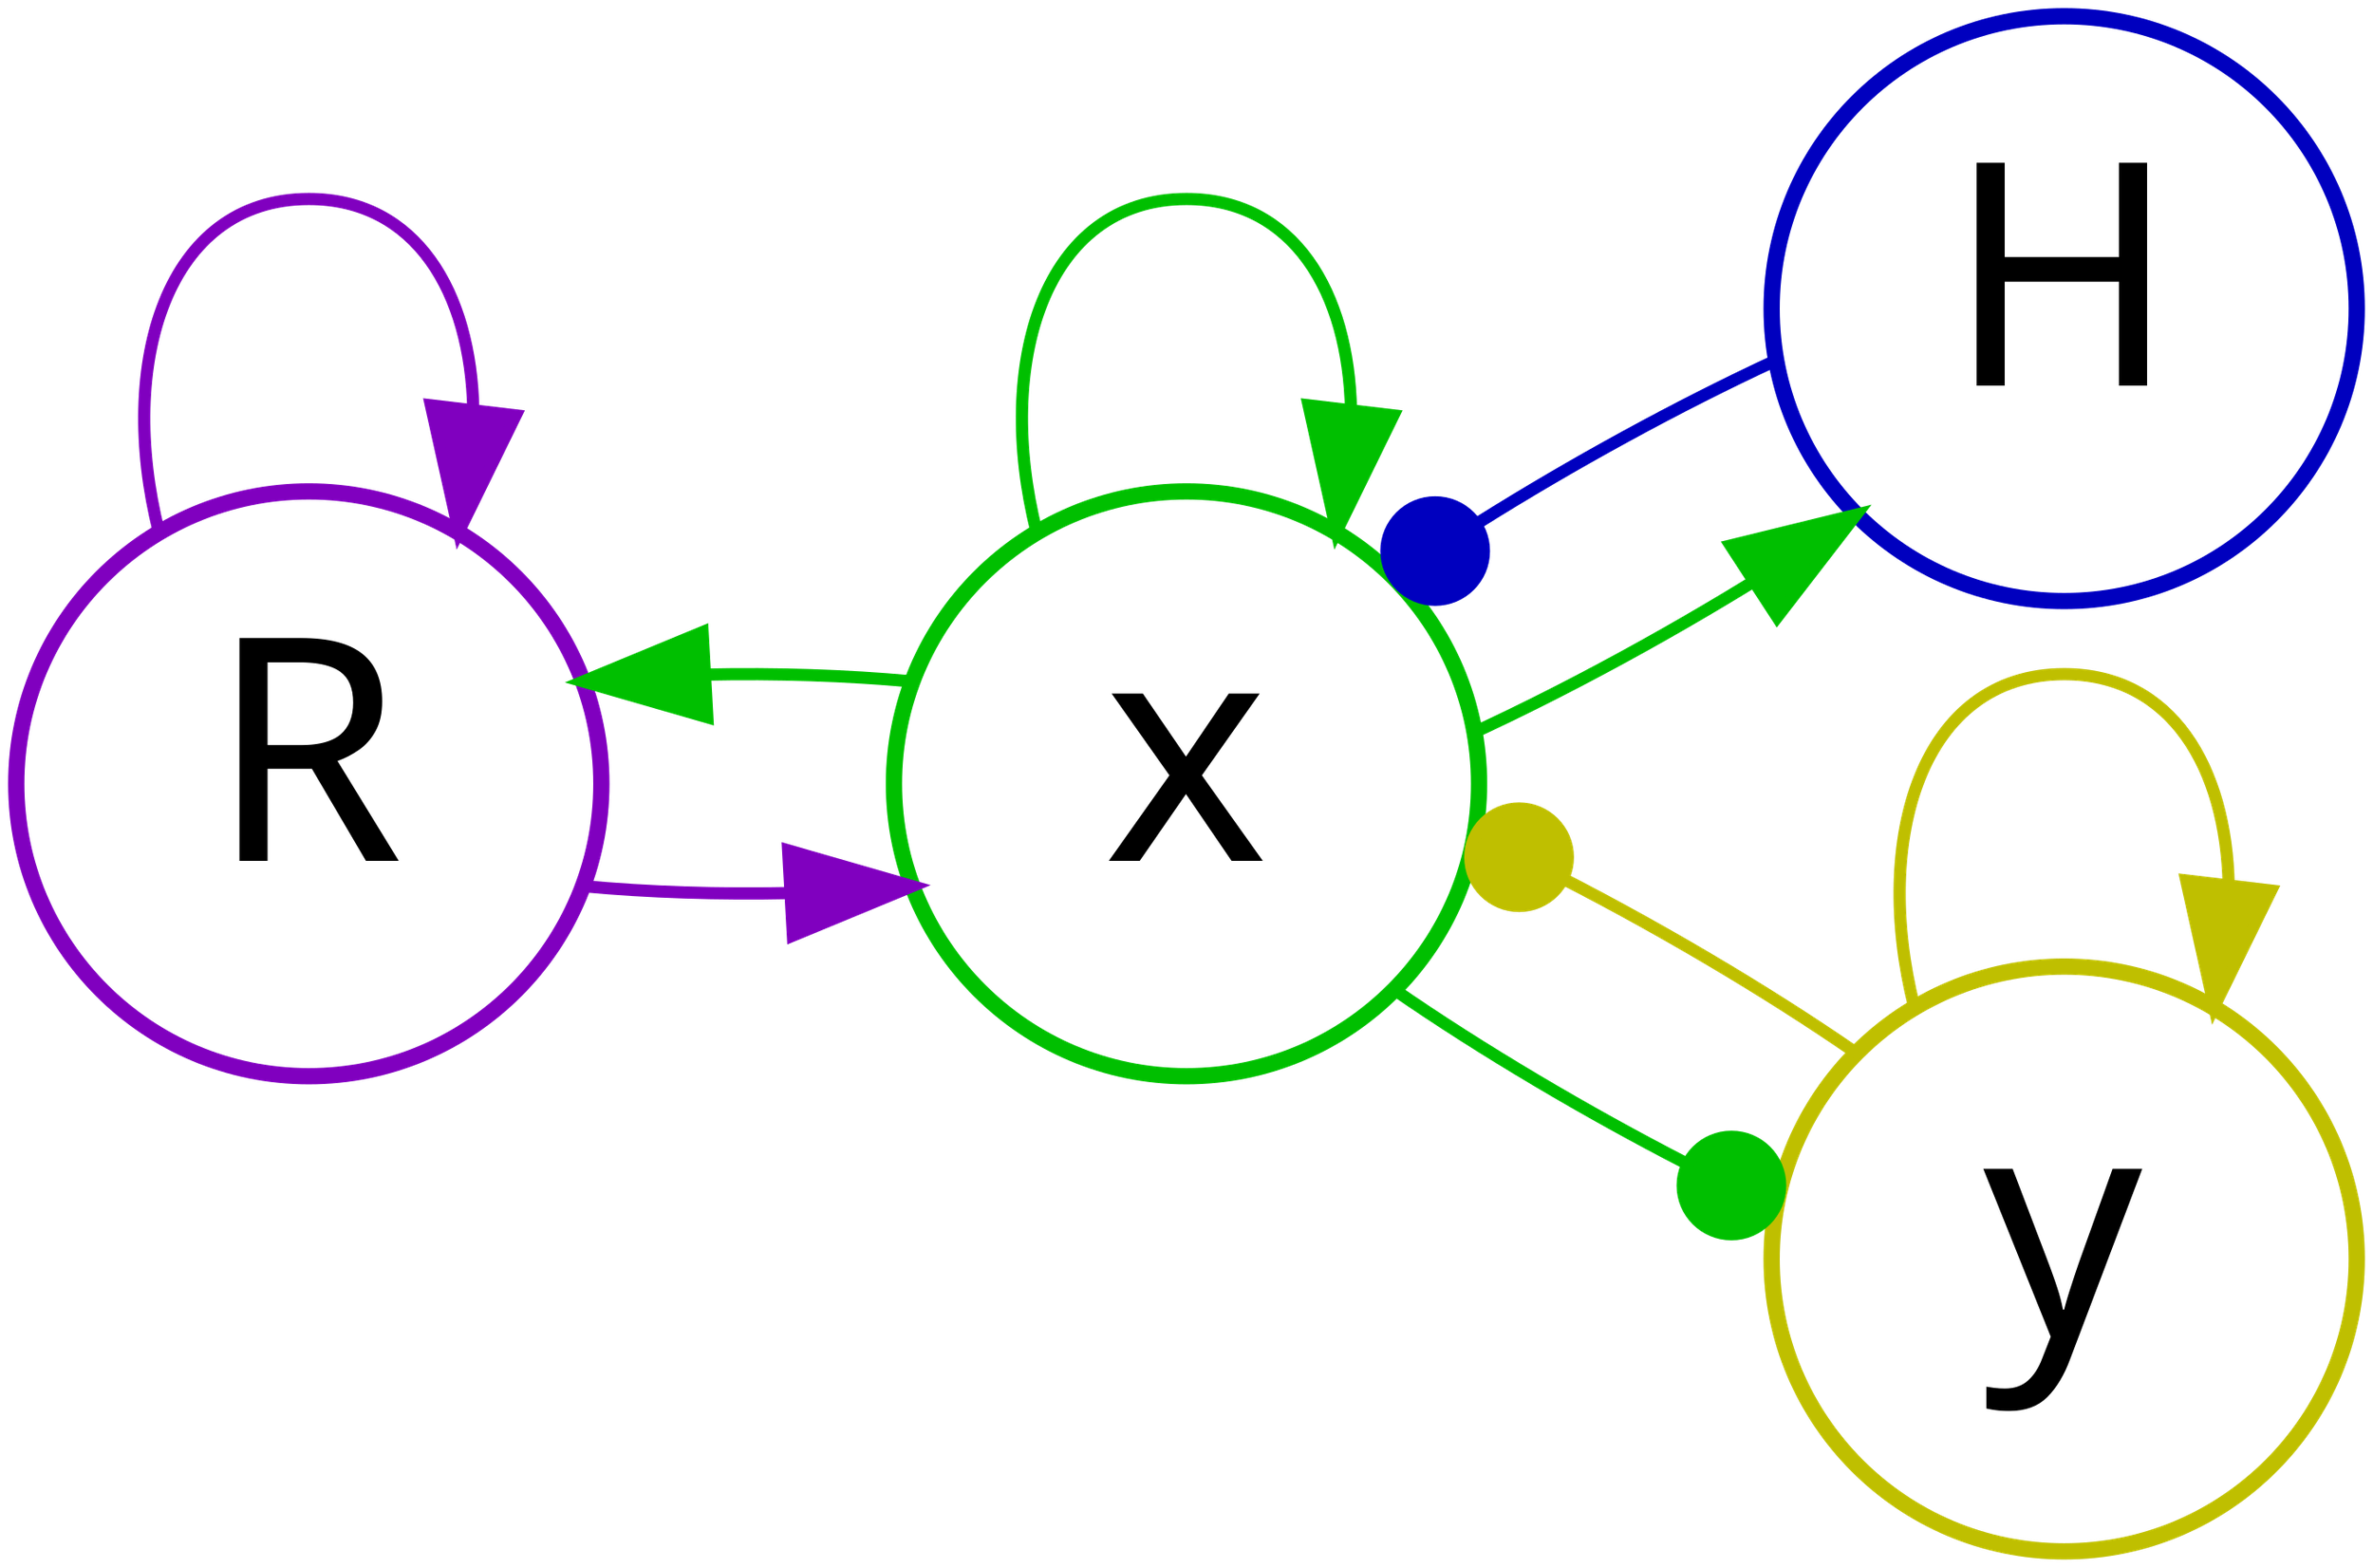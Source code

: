 digraph G {
graph [bgcolor = "transparent", size = "18!,18!", nodesep="1", ranksep="1", rankdir="LR"];
node [fixedsize=true, fontname="Sans", fontsize="76.85", shape=circle, height="2", width="2", style="setlinewidth(4)"];
edge [style="setlinewidth(3)", arrowsize=3];
	R [color="#8000BF"];
		R -> R [color="#8000BF"];
		R -> x [color="#8000BF"];
	H [color="#0000BF"];
		H -> x [color="#0000BF", arrowhead=dot];
	x [color="#00BF00"];
		x -> R [color="#00BF00"];
		x -> H [color="#00BF00"];
		x -> x [color="#00BF00"];
		x -> y [color="#00BF00", arrowhead=dot];
	y [color="#BFBF00"];
		y -> x [color="#BFBF00", arrowhead=dot];
		y -> y [color="#BFBF00"];
}